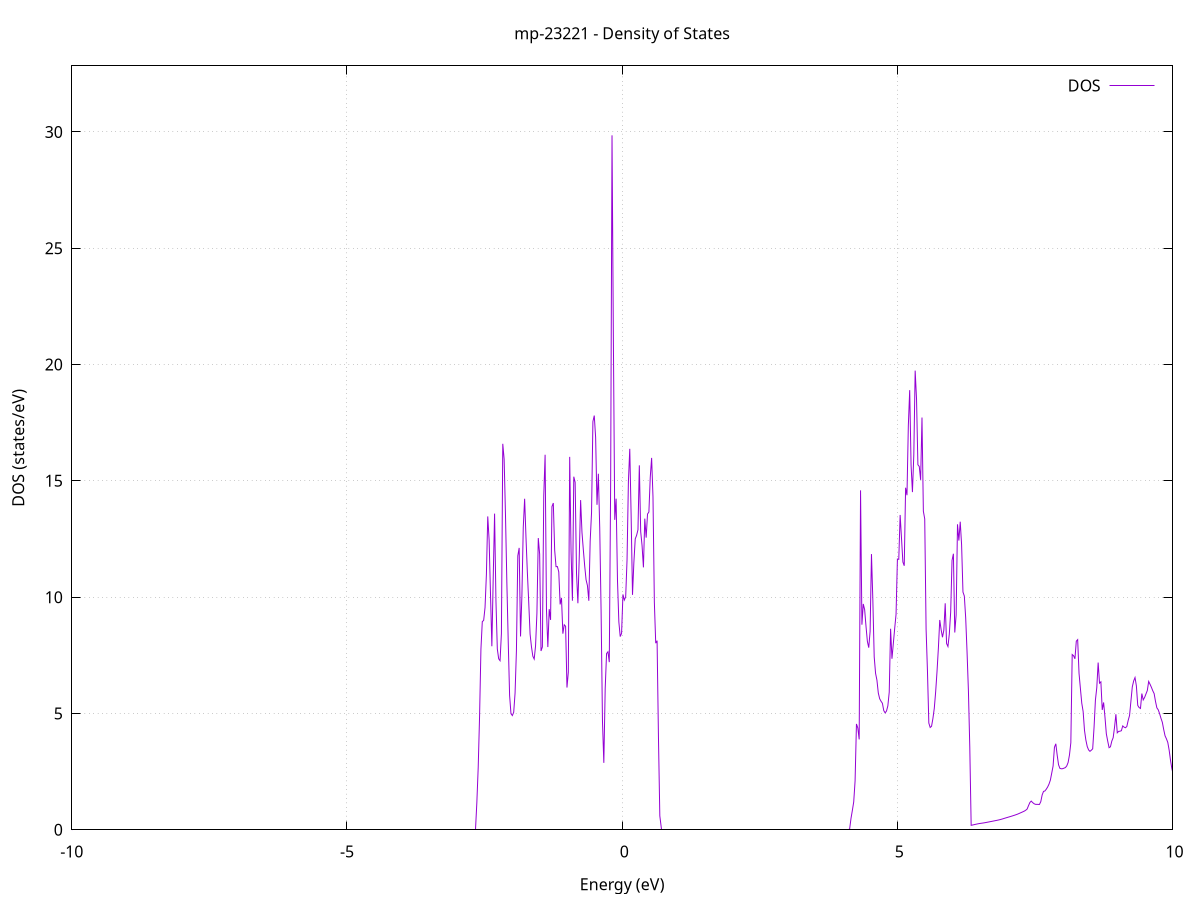 set title 'mp-23221 - Density of States'
set xlabel 'Energy (eV)'
set ylabel 'DOS (states/eV)'
set grid
set xrange [-10:10]
set yrange [0:32.839]
set xzeroaxis lt -1
set terminal png size 800,600
set output 'mp-23221_dos_gnuplot.png'
plot '-' using 1:2 with lines title 'DOS'
-37.004700 0.000000
-36.979800 0.000000
-36.955000 0.000000
-36.930200 0.000000
-36.905400 0.000000
-36.880600 0.000000
-36.855800 0.000000
-36.831000 0.000000
-36.806200 0.000000
-36.781300 0.000000
-36.756500 0.000000
-36.731700 0.000000
-36.706900 0.000000
-36.682100 0.000000
-36.657300 0.000000
-36.632500 0.000000
-36.607700 0.000000
-36.582900 0.000000
-36.558000 0.000000
-36.533200 0.000000
-36.508400 0.000000
-36.483600 0.000000
-36.458800 0.000000
-36.434000 0.000000
-36.409200 0.000000
-36.384400 0.000000
-36.359500 0.000000
-36.334700 0.000000
-36.309900 0.000000
-36.285100 0.000000
-36.260300 0.000000
-36.235500 0.000000
-36.210700 0.000000
-36.185900 0.000000
-36.161000 0.000000
-36.136200 0.000000
-36.111400 0.000000
-36.086600 0.000000
-36.061800 0.000000
-36.037000 0.000000
-36.012200 0.000000
-35.987400 0.000000
-35.962600 0.000000
-35.937700 0.000000
-35.912900 0.000000
-35.888100 0.000000
-35.863300 0.000000
-35.838500 0.000000
-35.813700 0.000000
-35.788900 0.000000
-35.764100 0.000000
-35.739200 0.000000
-35.714400 0.000000
-35.689600 0.000000
-35.664800 0.000000
-35.640000 0.000000
-35.615200 0.000000
-35.590400 0.000000
-35.565600 0.000000
-35.540800 0.000000
-35.515900 0.000000
-35.491100 0.000000
-35.466300 0.000000
-35.441500 0.000000
-35.416700 0.000000
-35.391900 0.000000
-35.367100 0.000000
-35.342300 0.000000
-35.317400 0.000000
-35.292600 0.000000
-35.267800 0.000000
-35.243000 0.000000
-35.218200 0.000000
-35.193400 0.000000
-35.168600 0.000000
-35.143800 0.000000
-35.119000 0.000000
-35.094100 0.000000
-35.069300 0.000000
-35.044500 0.000000
-35.019700 0.000000
-34.994900 0.000000
-34.970100 0.000000
-34.945300 0.000000
-34.920500 0.000000
-34.895600 0.000000
-34.870800 0.000000
-34.846000 0.000000
-34.821200 0.000000
-34.796400 0.000000
-34.771600 0.000000
-34.746800 791.009100
-34.722000 0.000000
-34.697200 0.000000
-34.672300 0.000000
-34.647500 0.000000
-34.622700 0.000000
-34.597900 0.000000
-34.573100 0.000000
-34.548300 0.000000
-34.523500 0.000000
-34.498700 0.000000
-34.473800 0.000000
-34.449000 0.000000
-34.424200 0.000000
-34.399400 0.000000
-34.374600 0.000000
-34.349800 0.000000
-34.325000 0.000000
-34.300200 0.000000
-34.275400 0.000000
-34.250500 0.000000
-34.225700 0.000000
-34.200900 0.000000
-34.176100 0.000000
-34.151300 0.000000
-34.126500 0.000000
-34.101700 0.000000
-34.076900 0.000000
-34.052000 0.000000
-34.027200 0.000000
-34.002400 0.000000
-33.977600 0.000000
-33.952800 0.000000
-33.928000 0.000000
-33.903200 0.000000
-33.878400 0.000000
-33.853600 0.000000
-33.828700 0.000000
-33.803900 0.000000
-33.779100 0.000000
-33.754300 0.000000
-33.729500 0.000000
-33.704700 0.000000
-33.679900 0.000000
-33.655100 0.000000
-33.630200 0.000000
-33.605400 0.000000
-33.580600 0.000000
-33.555800 0.000000
-33.531000 0.000000
-33.506200 0.000000
-33.481400 0.000000
-33.456600 0.000000
-33.431800 0.000000
-33.406900 0.000000
-33.382100 0.000000
-33.357300 0.000000
-33.332500 0.000000
-33.307700 0.000000
-33.282900 0.000000
-33.258100 0.000000
-33.233300 0.000000
-33.208400 0.000000
-33.183600 0.000000
-33.158800 0.000000
-33.134000 0.000000
-33.109200 0.000000
-33.084400 0.000000
-33.059600 0.000000
-33.034800 0.000000
-33.010000 0.000000
-32.985100 0.000000
-32.960300 0.000000
-32.935500 0.000000
-32.910700 0.000000
-32.885900 0.000000
-32.861100 0.000000
-32.836300 0.000000
-32.811500 0.000000
-32.786600 0.000000
-32.761800 0.000000
-32.737000 0.000000
-32.712200 0.000000
-32.687400 0.000000
-32.662600 0.000000
-32.637800 0.000000
-32.613000 0.000000
-32.588200 0.000000
-32.563300 0.000000
-32.538500 0.000000
-32.513700 0.000000
-32.488900 0.000000
-32.464100 0.000000
-32.439300 0.000000
-32.414500 0.000000
-32.389700 0.000000
-32.364800 0.000000
-32.340000 0.000000
-32.315200 0.000000
-32.290400 0.000000
-32.265600 0.000000
-32.240800 0.000000
-32.216000 0.000000
-32.191200 0.000000
-32.166300 0.000000
-32.141500 0.000000
-32.116700 0.000000
-32.091900 0.000000
-32.067100 0.000000
-32.042300 0.000000
-32.017500 0.000000
-31.992700 0.000000
-31.967900 0.000000
-31.943000 0.000000
-31.918200 0.000000
-31.893400 0.000000
-31.868600 0.000000
-31.843800 0.000000
-31.819000 0.000000
-31.794200 0.000000
-31.769400 0.000000
-31.744500 0.000000
-31.719700 0.000000
-31.694900 0.000000
-31.670100 0.000000
-31.645300 0.000000
-31.620500 0.000000
-31.595700 0.000000
-31.570900 0.000000
-31.546100 0.000000
-31.521200 0.000000
-31.496400 0.000000
-31.471600 0.000000
-31.446800 0.000000
-31.422000 0.000000
-31.397200 0.000000
-31.372400 0.000000
-31.347600 0.000000
-31.322700 0.000000
-31.297900 0.000000
-31.273100 0.000000
-31.248300 0.000000
-31.223500 0.000000
-31.198700 0.000000
-31.173900 0.000000
-31.149100 0.000000
-31.124300 0.000000
-31.099400 0.000000
-31.074600 0.000000
-31.049800 0.000000
-31.025000 0.000000
-31.000200 0.000000
-30.975400 0.000000
-30.950600 0.000000
-30.925800 0.000000
-30.900900 0.000000
-30.876100 0.000000
-30.851300 0.000000
-30.826500 0.000000
-30.801700 0.000000
-30.776900 0.000000
-30.752100 0.000000
-30.727300 0.000000
-30.702500 0.000000
-30.677600 0.000000
-30.652800 0.000000
-30.628000 0.000000
-30.603200 0.000000
-30.578400 0.000000
-30.553600 0.000000
-30.528800 0.000000
-30.504000 0.000000
-30.479100 0.000000
-30.454300 0.000000
-30.429500 0.000000
-30.404700 0.000000
-30.379900 0.000000
-30.355100 0.000000
-30.330300 0.000000
-30.305500 0.000000
-30.280700 0.000000
-30.255800 0.000000
-30.231000 0.000000
-30.206200 0.000000
-30.181400 0.000000
-30.156600 0.000000
-30.131800 0.000000
-30.107000 0.000000
-30.082200 0.000000
-30.057300 0.000000
-30.032500 0.000000
-30.007700 0.000000
-29.982900 0.000000
-29.958100 0.000000
-29.933300 0.000000
-29.908500 0.000000
-29.883700 0.000000
-29.858900 0.000000
-29.834000 0.000000
-29.809200 0.000000
-29.784400 0.000000
-29.759600 0.000000
-29.734800 0.000000
-29.710000 0.000000
-29.685200 0.000000
-29.660400 0.000000
-29.635500 0.000000
-29.610700 0.000000
-29.585900 0.000000
-29.561100 0.000000
-29.536300 0.000000
-29.511500 0.000000
-29.486700 0.000000
-29.461900 0.000000
-29.437100 0.000000
-29.412200 0.000000
-29.387400 0.000000
-29.362600 0.000000
-29.337800 0.000000
-29.313000 0.000000
-29.288200 0.000000
-29.263400 0.000000
-29.238600 0.000000
-29.213700 0.000000
-29.188900 0.000000
-29.164100 0.000000
-29.139300 0.000000
-29.114500 0.000000
-29.089700 0.000000
-29.064900 0.000000
-29.040100 0.000000
-29.015300 0.000000
-28.990400 0.000000
-28.965600 0.000000
-28.940800 0.000000
-28.916000 0.000000
-28.891200 0.000000
-28.866400 0.000000
-28.841600 0.000000
-28.816800 0.000000
-28.791900 0.000000
-28.767100 0.000000
-28.742300 0.000000
-28.717500 0.000000
-28.692700 0.000000
-28.667900 0.000000
-28.643100 0.000000
-28.618300 0.000000
-28.593500 0.000000
-28.568600 0.000000
-28.543800 0.000000
-28.519000 0.000000
-28.494200 0.000000
-28.469400 0.000000
-28.444600 0.000000
-28.419800 0.000000
-28.395000 0.000000
-28.370100 0.000000
-28.345300 0.000000
-28.320500 0.000000
-28.295700 0.000000
-28.270900 0.000000
-28.246100 0.000000
-28.221300 0.000000
-28.196500 0.000000
-28.171700 0.000000
-28.146800 0.000000
-28.122000 0.000000
-28.097200 0.000000
-28.072400 0.000000
-28.047600 0.000000
-28.022800 0.000000
-27.998000 0.000000
-27.973200 0.000000
-27.948300 0.000000
-27.923500 0.000000
-27.898700 0.000000
-27.873900 0.000000
-27.849100 0.000000
-27.824300 0.000000
-27.799500 0.000000
-27.774700 0.000000
-27.749800 0.000000
-27.725000 0.000000
-27.700200 0.000000
-27.675400 0.000000
-27.650600 0.000000
-27.625800 0.000000
-27.601000 0.000000
-27.576200 0.000000
-27.551400 0.000000
-27.526500 0.000000
-27.501700 0.000000
-27.476900 0.000000
-27.452100 0.000000
-27.427300 0.000000
-27.402500 0.000000
-27.377700 0.000000
-27.352900 0.000000
-27.328000 0.000000
-27.303200 0.000000
-27.278400 0.000000
-27.253600 0.000000
-27.228800 0.000000
-27.204000 0.000000
-27.179200 0.000000
-27.154400 0.000000
-27.129600 0.000000
-27.104700 0.000000
-27.079900 0.000000
-27.055100 0.000000
-27.030300 0.000000
-27.005500 0.000000
-26.980700 0.000000
-26.955900 0.000000
-26.931100 0.000000
-26.906200 0.000000
-26.881400 0.000000
-26.856600 0.000000
-26.831800 0.000000
-26.807000 0.000000
-26.782200 0.000000
-26.757400 0.000000
-26.732600 0.000000
-26.707800 0.000000
-26.682900 0.000000
-26.658100 0.000000
-26.633300 0.000000
-26.608500 0.000000
-26.583700 0.000000
-26.558900 0.000000
-26.534100 0.000000
-26.509300 0.000000
-26.484400 0.000000
-26.459600 0.000000
-26.434800 0.000000
-26.410000 0.000000
-26.385200 0.000000
-26.360400 0.000000
-26.335600 0.000000
-26.310800 0.000000
-26.286000 0.000000
-26.261100 0.000000
-26.236300 0.000000
-26.211500 0.000000
-26.186700 0.000000
-26.161900 0.000000
-26.137100 0.000000
-26.112300 0.000000
-26.087500 0.000000
-26.062600 0.000000
-26.037800 0.000000
-26.013000 0.000000
-25.988200 0.000000
-25.963400 0.000000
-25.938600 0.000000
-25.913800 0.000000
-25.889000 0.000000
-25.864200 0.000000
-25.839300 0.000000
-25.814500 0.000000
-25.789700 0.000000
-25.764900 0.000000
-25.740100 0.000000
-25.715300 0.000000
-25.690500 0.000000
-25.665700 0.000000
-25.640800 0.000000
-25.616000 0.000000
-25.591200 0.000000
-25.566400 0.000000
-25.541600 0.000000
-25.516800 0.000000
-25.492000 0.000000
-25.467200 0.000000
-25.442400 0.000000
-25.417500 0.000000
-25.392700 0.000000
-25.367900 0.000000
-25.343100 0.000000
-25.318300 0.000000
-25.293500 0.000000
-25.268700 0.000000
-25.243900 0.000000
-25.219000 0.000000
-25.194200 0.000000
-25.169400 0.000000
-25.144600 0.000000
-25.119800 0.000000
-25.095000 0.000000
-25.070200 0.000000
-25.045400 0.000000
-25.020600 0.000000
-24.995700 0.000000
-24.970900 0.000000
-24.946100 0.000000
-24.921300 0.000000
-24.896500 0.000000
-24.871700 0.000000
-24.846900 0.000000
-24.822100 0.000000
-24.797200 0.000000
-24.772400 0.000000
-24.747600 0.000000
-24.722800 0.000000
-24.698000 0.000000
-24.673200 0.000000
-24.648400 0.000000
-24.623600 0.000000
-24.598800 0.000000
-24.573900 0.000000
-24.549100 0.000000
-24.524300 0.000000
-24.499500 0.000000
-24.474700 0.000000
-24.449900 0.000000
-24.425100 0.000000
-24.400300 0.000000
-24.375400 0.000000
-24.350600 0.000000
-24.325800 0.000000
-24.301000 0.000000
-24.276200 0.000000
-24.251400 0.000000
-24.226600 0.000000
-24.201800 0.000000
-24.177000 0.000000
-24.152100 0.000000
-24.127300 0.000000
-24.102500 0.000000
-24.077700 0.000000
-24.052900 0.000000
-24.028100 0.000000
-24.003300 0.000000
-23.978500 0.000000
-23.953600 0.000000
-23.928800 0.000000
-23.904000 0.000000
-23.879200 0.000000
-23.854400 0.000000
-23.829600 0.000000
-23.804800 0.000000
-23.780000 0.000000
-23.755100 0.000000
-23.730300 0.000000
-23.705500 0.000000
-23.680700 0.000000
-23.655900 0.000000
-23.631100 0.000000
-23.606300 0.000000
-23.581500 0.000000
-23.556700 0.000000
-23.531800 0.000000
-23.507000 0.000000
-23.482200 0.000000
-23.457400 0.000000
-23.432600 0.000000
-23.407800 0.000000
-23.383000 0.000000
-23.358200 0.000000
-23.333300 0.000000
-23.308500 0.000000
-23.283700 0.000000
-23.258900 0.000000
-23.234100 0.000000
-23.209300 0.000000
-23.184500 0.000000
-23.159700 0.000000
-23.134900 0.000000
-23.110000 0.000000
-23.085200 0.000000
-23.060400 0.000000
-23.035600 0.000000
-23.010800 0.000000
-22.986000 0.000000
-22.961200 0.000000
-22.936400 0.000000
-22.911500 0.000000
-22.886700 0.000000
-22.861900 0.000000
-22.837100 0.000000
-22.812300 0.000000
-22.787500 0.000000
-22.762700 0.000000
-22.737900 0.000000
-22.713100 0.000000
-22.688200 0.000000
-22.663400 0.000000
-22.638600 0.000000
-22.613800 0.000000
-22.589000 0.000000
-22.564200 0.000000
-22.539400 0.000000
-22.514600 0.000000
-22.489700 0.000000
-22.464900 0.000000
-22.440100 0.000000
-22.415300 0.000000
-22.390500 0.000000
-22.365700 0.000000
-22.340900 0.000000
-22.316100 0.000000
-22.291300 0.000000
-22.266400 0.000000
-22.241600 0.000000
-22.216800 0.000000
-22.192000 0.000000
-22.167200 0.000000
-22.142400 0.000000
-22.117600 0.000000
-22.092800 0.000000
-22.067900 0.000000
-22.043100 0.000000
-22.018300 0.000000
-21.993500 0.000000
-21.968700 0.000000
-21.943900 0.000000
-21.919100 0.000000
-21.894300 0.000000
-21.869500 0.000000
-21.844600 0.000000
-21.819800 0.000000
-21.795000 0.000000
-21.770200 0.000000
-21.745400 0.000000
-21.720600 0.000000
-21.695800 0.000000
-21.671000 0.000000
-21.646100 0.000000
-21.621300 0.000000
-21.596500 0.000000
-21.571700 0.000000
-21.546900 0.000000
-21.522100 0.000000
-21.497300 0.000000
-21.472500 0.000000
-21.447700 0.000000
-21.422800 0.000000
-21.398000 0.000000
-21.373200 0.000000
-21.348400 0.000000
-21.323600 0.000000
-21.298800 0.000000
-21.274000 0.000000
-21.249200 0.000000
-21.224300 0.000000
-21.199500 0.000000
-21.174700 0.000000
-21.149900 0.000000
-21.125100 0.000000
-21.100300 0.000000
-21.075500 0.000000
-21.050700 0.000000
-21.025900 0.000000
-21.001000 0.000000
-20.976200 0.000000
-20.951400 0.000000
-20.926600 0.000000
-20.901800 0.000000
-20.877000 0.000000
-20.852200 0.000000
-20.827400 0.000000
-20.802500 0.000000
-20.777700 0.000000
-20.752900 0.000000
-20.728100 0.000000
-20.703300 0.000000
-20.678500 0.000000
-20.653700 0.000000
-20.628900 0.000000
-20.604100 0.000000
-20.579200 0.000000
-20.554400 0.000000
-20.529600 0.000000
-20.504800 0.000000
-20.480000 0.000000
-20.455200 0.000000
-20.430400 0.000000
-20.405600 0.000000
-20.380700 0.000000
-20.355900 0.000000
-20.331100 0.000000
-20.306300 0.000000
-20.281500 0.000000
-20.256700 0.000000
-20.231900 0.000000
-20.207100 0.000000
-20.182300 0.000000
-20.157400 0.000000
-20.132600 0.000000
-20.107800 0.000000
-20.083000 0.000000
-20.058200 0.000000
-20.033400 0.000000
-20.008600 0.000000
-19.983800 0.000000
-19.958900 0.000000
-19.934100 0.000000
-19.909300 0.000000
-19.884500 0.000000
-19.859700 0.000000
-19.834900 0.000000
-19.810100 0.000000
-19.785300 0.000000
-19.760400 0.000000
-19.735600 0.000000
-19.710800 0.000000
-19.686000 0.000000
-19.661200 0.000000
-19.636400 0.000000
-19.611600 0.000000
-19.586800 0.000000
-19.562000 0.000000
-19.537100 0.000000
-19.512300 0.000000
-19.487500 0.000000
-19.462700 0.000000
-19.437900 0.000000
-19.413100 0.000000
-19.388300 0.000000
-19.363500 0.000000
-19.338600 0.000000
-19.313800 0.000000
-19.289000 0.000000
-19.264200 0.000000
-19.239400 0.000000
-19.214600 0.000000
-19.189800 0.000000
-19.165000 0.000000
-19.140200 0.000000
-19.115300 0.000000
-19.090500 0.000000
-19.065700 0.000000
-19.040900 0.000000
-19.016100 0.000000
-18.991300 0.000000
-18.966500 0.000000
-18.941700 0.000000
-18.916800 0.000000
-18.892000 0.000000
-18.867200 0.000000
-18.842400 0.000000
-18.817600 0.000000
-18.792800 0.000000
-18.768000 0.000000
-18.743200 0.000000
-18.718400 0.000000
-18.693500 0.000000
-18.668700 0.000000
-18.643900 0.000000
-18.619100 0.000000
-18.594300 0.000000
-18.569500 0.000000
-18.544700 0.000000
-18.519900 0.000000
-18.495000 0.000000
-18.470200 0.000000
-18.445400 0.000000
-18.420600 0.000000
-18.395800 0.000000
-18.371000 0.000000
-18.346200 0.000000
-18.321400 0.000000
-18.296600 0.000000
-18.271700 0.000000
-18.246900 0.000000
-18.222100 0.000000
-18.197300 0.000000
-18.172500 0.000000
-18.147700 0.000000
-18.122900 0.000000
-18.098100 0.000000
-18.073200 0.000000
-18.048400 0.000000
-18.023600 0.000000
-17.998800 0.000000
-17.974000 0.000000
-17.949200 0.000000
-17.924400 0.000000
-17.899600 0.000000
-17.874800 0.000000
-17.849900 0.000000
-17.825100 0.000000
-17.800300 0.000000
-17.775500 0.000000
-17.750700 0.000000
-17.725900 0.000000
-17.701100 0.000000
-17.676300 0.000000
-17.651400 0.000000
-17.626600 0.000000
-17.601800 0.000000
-17.577000 0.000000
-17.552200 0.000000
-17.527400 0.000000
-17.502600 0.000000
-17.477800 0.000000
-17.453000 0.000000
-17.428100 0.000000
-17.403300 0.000000
-17.378500 0.000000
-17.353700 0.000000
-17.328900 0.000000
-17.304100 0.000000
-17.279300 0.000000
-17.254500 0.000000
-17.229600 0.000000
-17.204800 0.000000
-17.180000 0.000000
-17.155200 0.000000
-17.130400 0.000000
-17.105600 0.000000
-17.080800 0.000000
-17.056000 0.000000
-17.031200 0.000000
-17.006300 0.000000
-16.981500 0.000000
-16.956700 0.000000
-16.931900 20.029200
-16.907100 19.428300
-16.882300 29.383000
-16.857500 47.949800
-16.832700 41.955000
-16.807800 40.791700
-16.783000 53.195100
-16.758200 168.411200
-16.733400 24.580600
-16.708600 18.735700
-16.683800 24.175100
-16.659000 0.000000
-16.634200 0.000000
-16.609400 0.000000
-16.584500 0.000000
-16.559700 0.000000
-16.534900 0.000000
-16.510100 0.000000
-16.485300 0.000000
-16.460500 0.000000
-16.435700 0.000000
-16.410900 0.000000
-16.386000 0.000000
-16.361200 0.000000
-16.336400 0.000000
-16.311600 0.000000
-16.286800 0.000000
-16.262000 0.000000
-16.237200 0.000000
-16.212400 0.000000
-16.187600 0.000000
-16.162700 0.000000
-16.137900 0.000000
-16.113100 0.000000
-16.088300 0.000000
-16.063500 0.000000
-16.038700 0.000000
-16.013900 0.000000
-15.989100 0.000000
-15.964200 0.000000
-15.939400 0.000000
-15.914600 0.000000
-15.889800 0.000000
-15.865000 0.000000
-15.840200 0.000000
-15.815400 0.000000
-15.790600 0.000000
-15.765800 0.000000
-15.740900 0.000000
-15.716100 0.000000
-15.691300 0.000000
-15.666500 0.000000
-15.641700 0.000000
-15.616900 0.000000
-15.592100 0.000000
-15.567300 0.000000
-15.542400 0.000000
-15.517600 0.000000
-15.492800 0.000000
-15.468000 0.000000
-15.443200 0.000000
-15.418400 0.000000
-15.393600 0.000000
-15.368800 0.000000
-15.343900 0.000000
-15.319100 0.000000
-15.294300 0.000000
-15.269500 0.000000
-15.244700 0.000000
-15.219900 0.000000
-15.195100 0.000000
-15.170300 0.000000
-15.145500 0.000000
-15.120600 0.000000
-15.095800 0.000000
-15.071000 0.000000
-15.046200 0.000000
-15.021400 0.000000
-14.996600 0.000000
-14.971800 0.000000
-14.947000 0.000000
-14.922100 0.000000
-14.897300 0.000000
-14.872500 0.000000
-14.847700 0.000000
-14.822900 0.000000
-14.798100 0.000000
-14.773300 0.000000
-14.748500 0.000000
-14.723700 0.000000
-14.698800 0.000000
-14.674000 0.000000
-14.649200 0.000000
-14.624400 0.000000
-14.599600 0.000000
-14.574800 0.000000
-14.550000 0.000000
-14.525200 0.000000
-14.500300 0.000000
-14.475500 0.000000
-14.450700 0.000000
-14.425900 0.000000
-14.401100 0.000000
-14.376300 0.000000
-14.351500 0.000000
-14.326700 0.000000
-14.301900 0.000000
-14.277000 0.000000
-14.252200 0.000000
-14.227400 0.000000
-14.202600 0.000000
-14.177800 0.000000
-14.153000 0.000000
-14.128200 0.000000
-14.103400 0.000000
-14.078500 0.000000
-14.053700 0.000000
-14.028900 0.000000
-14.004100 0.000000
-13.979300 0.000000
-13.954500 0.000000
-13.929700 0.000000
-13.904900 0.000000
-13.880100 0.000000
-13.855200 0.000000
-13.830400 0.000000
-13.805600 0.000000
-13.780800 0.000000
-13.756000 0.000000
-13.731200 0.000000
-13.706400 0.000000
-13.681600 0.000000
-13.656700 0.000000
-13.631900 0.000000
-13.607100 0.000000
-13.582300 0.000000
-13.557500 0.000000
-13.532700 0.000000
-13.507900 0.000000
-13.483100 0.000000
-13.458300 0.000000
-13.433400 0.000000
-13.408600 0.000000
-13.383800 0.000000
-13.359000 0.000000
-13.334200 0.000000
-13.309400 0.000000
-13.284600 0.000000
-13.259800 0.000000
-13.234900 0.000000
-13.210100 0.000000
-13.185300 0.000000
-13.160500 0.000000
-13.135700 0.398000
-13.110900 0.886200
-13.086100 1.231300
-13.061300 1.529000
-13.036500 1.825300
-13.011600 2.144100
-12.986800 2.475400
-12.962000 2.935300
-12.937200 3.524000
-12.912400 4.590700
-12.887600 4.076200
-12.862800 3.904400
-12.838000 3.384800
-12.813100 3.179800
-12.788300 2.985900
-12.763500 2.900600
-12.738700 3.612100
-12.713900 4.333800
-12.689100 6.754100
-12.664300 6.722400
-12.639500 7.239500
-12.614700 7.821300
-12.589800 8.845900
-12.565000 9.954700
-12.540200 12.454900
-12.515400 18.151100
-12.490600 32.193900
-12.465800 68.924600
-12.441000 33.752900
-12.416200 27.052100
-12.391300 40.647500
-12.366500 36.801700
-12.341700 26.369100
-12.316900 24.467000
-12.292100 22.111800
-12.267300 24.320200
-12.242500 18.417500
-12.217700 0.000000
-12.192900 0.000000
-12.168000 0.000000
-12.143200 0.000000
-12.118400 0.000000
-12.093600 0.000000
-12.068800 0.000000
-12.044000 0.000000
-12.019200 0.000000
-11.994400 0.000000
-11.969500 0.000000
-11.944700 0.000000
-11.919900 0.000000
-11.895100 0.000000
-11.870300 0.000000
-11.845500 0.000000
-11.820700 0.000000
-11.795900 0.000000
-11.771100 0.000000
-11.746200 0.000000
-11.721400 0.000000
-11.696600 0.000000
-11.671800 0.000000
-11.647000 0.000000
-11.622200 0.000000
-11.597400 0.000000
-11.572600 0.000000
-11.547700 0.000000
-11.522900 0.000000
-11.498100 0.000000
-11.473300 0.000000
-11.448500 0.000000
-11.423700 0.000000
-11.398900 0.000000
-11.374100 0.000000
-11.349200 0.000000
-11.324400 0.000000
-11.299600 0.000000
-11.274800 0.000000
-11.250000 0.000000
-11.225200 0.000000
-11.200400 0.000000
-11.175600 0.000000
-11.150800 0.000000
-11.125900 0.000000
-11.101100 0.000000
-11.076300 0.000000
-11.051500 0.000000
-11.026700 0.000000
-11.001900 0.000000
-10.977100 0.000000
-10.952300 0.000000
-10.927400 0.000000
-10.902600 0.000000
-10.877800 0.000000
-10.853000 0.000000
-10.828200 0.000000
-10.803400 0.000000
-10.778600 0.000000
-10.753800 0.000000
-10.729000 0.000000
-10.704100 0.000000
-10.679300 0.000000
-10.654500 0.000000
-10.629700 0.000000
-10.604900 0.000000
-10.580100 0.000000
-10.555300 0.000000
-10.530500 0.000000
-10.505600 0.000000
-10.480800 0.000000
-10.456000 0.000000
-10.431200 0.000000
-10.406400 0.000000
-10.381600 0.000000
-10.356800 0.000000
-10.332000 0.000000
-10.307200 0.000000
-10.282300 0.000000
-10.257500 0.000000
-10.232700 0.000000
-10.207900 0.000000
-10.183100 0.000000
-10.158300 0.000000
-10.133500 0.000000
-10.108700 0.000000
-10.083800 0.000000
-10.059000 0.000000
-10.034200 0.000000
-10.009400 0.000000
-9.984600 0.000000
-9.959800 0.000000
-9.935000 0.000000
-9.910200 0.000000
-9.885400 0.000000
-9.860500 0.000000
-9.835700 0.000000
-9.810900 0.000000
-9.786100 0.000000
-9.761300 0.000000
-9.736500 0.000000
-9.711700 0.000000
-9.686900 0.000000
-9.662000 0.000000
-9.637200 0.000000
-9.612400 0.000000
-9.587600 0.000000
-9.562800 0.000000
-9.538000 0.000000
-9.513200 0.000000
-9.488400 0.000000
-9.463600 0.000000
-9.438700 0.000000
-9.413900 0.000000
-9.389100 0.000000
-9.364300 0.000000
-9.339500 0.000000
-9.314700 0.000000
-9.289900 0.000000
-9.265100 0.000000
-9.240200 0.000000
-9.215400 0.000000
-9.190600 0.000000
-9.165800 0.000000
-9.141000 0.000000
-9.116200 0.000000
-9.091400 0.000000
-9.066600 0.000000
-9.041800 0.000000
-9.016900 0.000000
-8.992100 0.000000
-8.967300 0.000000
-8.942500 0.000000
-8.917700 0.000000
-8.892900 0.000000
-8.868100 0.000000
-8.843300 0.000000
-8.818400 0.000000
-8.793600 0.000000
-8.768800 0.000000
-8.744000 0.000000
-8.719200 0.000000
-8.694400 0.000000
-8.669600 0.000000
-8.644800 0.000000
-8.620000 0.000000
-8.595100 0.000000
-8.570300 0.000000
-8.545500 0.000000
-8.520700 0.000000
-8.495900 0.000000
-8.471100 0.000000
-8.446300 0.000000
-8.421500 0.000000
-8.396600 0.000000
-8.371800 0.000000
-8.347000 0.000000
-8.322200 0.000000
-8.297400 0.000000
-8.272600 0.000000
-8.247800 0.000000
-8.223000 0.000000
-8.198200 0.000000
-8.173300 0.000000
-8.148500 0.000000
-8.123700 0.000000
-8.098900 0.000000
-8.074100 0.000000
-8.049300 0.000000
-8.024500 0.000000
-7.999700 0.000000
-7.974800 0.000000
-7.950000 0.000000
-7.925200 0.000000
-7.900400 0.000000
-7.875600 0.000000
-7.850800 0.000000
-7.826000 0.000000
-7.801200 0.000000
-7.776400 0.000000
-7.751500 0.000000
-7.726700 0.000000
-7.701900 0.000000
-7.677100 0.000000
-7.652300 0.000000
-7.627500 0.000000
-7.602700 0.000000
-7.577900 0.000000
-7.553000 0.000000
-7.528200 0.000000
-7.503400 0.000000
-7.478600 0.000000
-7.453800 0.000000
-7.429000 0.000000
-7.404200 0.000000
-7.379400 0.000000
-7.354500 0.000000
-7.329700 0.000000
-7.304900 0.000000
-7.280100 0.000000
-7.255300 0.000000
-7.230500 0.000000
-7.205700 0.000000
-7.180900 0.000000
-7.156100 0.000000
-7.131200 0.000000
-7.106400 0.000000
-7.081600 0.000000
-7.056800 0.000000
-7.032000 0.000000
-7.007200 0.000000
-6.982400 0.000000
-6.957600 0.000000
-6.932700 0.000000
-6.907900 0.000000
-6.883100 0.000000
-6.858300 0.000000
-6.833500 0.000000
-6.808700 0.000000
-6.783900 0.000000
-6.759100 0.000000
-6.734300 0.000000
-6.709400 0.000000
-6.684600 0.000000
-6.659800 0.000000
-6.635000 0.000000
-6.610200 0.000000
-6.585400 0.000000
-6.560600 0.000000
-6.535800 0.000000
-6.510900 0.000000
-6.486100 0.000000
-6.461300 0.000000
-6.436500 0.000000
-6.411700 0.000000
-6.386900 0.000000
-6.362100 0.000000
-6.337300 0.000000
-6.312500 0.000000
-6.287600 0.000000
-6.262800 0.000000
-6.238000 0.000000
-6.213200 0.000000
-6.188400 0.000000
-6.163600 0.000000
-6.138800 0.000000
-6.114000 0.000000
-6.089100 0.000000
-6.064300 0.000000
-6.039500 0.000000
-6.014700 0.000000
-5.989900 0.000000
-5.965100 0.000000
-5.940300 0.000000
-5.915500 0.000000
-5.890700 0.000000
-5.865800 0.000000
-5.841000 0.000000
-5.816200 0.000000
-5.791400 0.000000
-5.766600 0.000000
-5.741800 0.000000
-5.717000 0.000000
-5.692200 0.000000
-5.667300 0.000000
-5.642500 0.000000
-5.617700 0.000000
-5.592900 0.000000
-5.568100 0.000000
-5.543300 0.000000
-5.518500 0.000000
-5.493700 0.000000
-5.468900 0.000000
-5.444000 0.000000
-5.419200 0.000000
-5.394400 0.000000
-5.369600 0.000000
-5.344800 0.000000
-5.320000 0.000000
-5.295200 0.000000
-5.270400 0.000000
-5.245500 0.000000
-5.220700 0.000000
-5.195900 0.000000
-5.171100 0.000000
-5.146300 0.000000
-5.121500 0.000000
-5.096700 0.000000
-5.071900 0.000000
-5.047100 0.000000
-5.022200 0.000000
-4.997400 0.000000
-4.972600 0.000000
-4.947800 0.000000
-4.923000 0.000000
-4.898200 0.000000
-4.873400 0.000000
-4.848600 0.000000
-4.823700 0.000000
-4.798900 0.000000
-4.774100 0.000000
-4.749300 0.000000
-4.724500 0.000000
-4.699700 0.000000
-4.674900 0.000000
-4.650100 0.000000
-4.625300 0.000000
-4.600400 0.000000
-4.575600 0.000000
-4.550800 0.000000
-4.526000 0.000000
-4.501200 0.000000
-4.476400 0.000000
-4.451600 0.000000
-4.426800 0.000000
-4.401900 0.000000
-4.377100 0.000000
-4.352300 0.000000
-4.327500 0.000000
-4.302700 0.000000
-4.277900 0.000000
-4.253100 0.000000
-4.228300 0.000000
-4.203500 0.000000
-4.178600 0.000000
-4.153800 0.000000
-4.129000 0.000000
-4.104200 0.000000
-4.079400 0.000000
-4.054600 0.000000
-4.029800 0.000000
-4.005000 0.000000
-3.980100 0.000000
-3.955300 0.000000
-3.930500 0.000000
-3.905700 0.000000
-3.880900 0.000000
-3.856100 0.000000
-3.831300 0.000000
-3.806500 0.000000
-3.781700 0.000000
-3.756800 0.000000
-3.732000 0.000000
-3.707200 0.000000
-3.682400 0.000000
-3.657600 0.000000
-3.632800 0.000000
-3.608000 0.000000
-3.583200 0.000000
-3.558300 0.000000
-3.533500 0.000000
-3.508700 0.000000
-3.483900 0.000000
-3.459100 0.000000
-3.434300 0.000000
-3.409500 0.000000
-3.384700 0.000000
-3.359900 0.000000
-3.335000 0.000000
-3.310200 0.000000
-3.285400 0.000000
-3.260600 0.000000
-3.235800 0.000000
-3.211000 0.000000
-3.186200 0.000000
-3.161400 0.000000
-3.136500 0.000000
-3.111700 0.000000
-3.086900 0.000000
-3.062100 0.000000
-3.037300 0.000000
-3.012500 0.000000
-2.987700 0.000000
-2.962900 0.000000
-2.938000 0.000000
-2.913200 0.000000
-2.888400 0.000000
-2.863600 0.000000
-2.838800 0.000000
-2.814000 0.000000
-2.789200 0.000000
-2.764400 0.000000
-2.739600 0.000000
-2.714700 0.000000
-2.689900 0.000000
-2.665100 0.000000
-2.640300 1.163800
-2.615500 2.672600
-2.590700 4.874100
-2.565900 7.766600
-2.541100 8.947200
-2.516200 9.002300
-2.491400 9.553000
-2.466600 10.971100
-2.441800 13.471000
-2.417000 12.452700
-2.392200 10.150900
-2.367400 7.888700
-2.342600 10.822400
-2.317800 13.592200
-2.292900 9.839200
-2.268100 7.773900
-2.243300 7.349500
-2.218500 7.268000
-2.193700 8.437300
-2.168900 16.592800
-2.144100 15.933700
-2.119300 13.486400
-2.094400 10.583700
-2.069600 8.072200
-2.044800 5.771500
-2.020000 4.990100
-1.995200 4.910100
-1.970400 5.051800
-1.945600 5.877400
-1.920800 7.713000
-1.896000 11.776800
-1.871100 12.117700
-1.846300 8.311700
-1.821500 10.051700
-1.796700 12.992700
-1.771900 14.230200
-1.747100 12.564300
-1.722300 11.067500
-1.697500 9.781600
-1.672600 8.410800
-1.647800 7.869500
-1.623000 7.464100
-1.598200 7.338200
-1.573400 7.903900
-1.548600 9.306900
-1.523800 12.540600
-1.499000 11.848200
-1.474200 7.686700
-1.449300 7.859900
-1.424500 14.348900
-1.399700 16.121500
-1.374900 9.450600
-1.350100 7.855900
-1.325300 9.485100
-1.300500 9.022600
-1.275700 13.892000
-1.250800 14.046000
-1.226000 12.017400
-1.201200 11.309700
-1.176400 11.315000
-1.151600 11.085400
-1.126800 9.687400
-1.102000 9.968100
-1.077200 8.430600
-1.052400 8.813100
-1.027500 8.748200
-1.002700 6.114300
-0.977900 6.775600
-0.953100 16.031500
-0.928300 11.968000
-0.903500 9.847200
-0.878700 15.178100
-0.853900 14.934400
-0.829000 11.016900
-0.804200 9.737700
-0.779400 11.723400
-0.754600 14.173700
-0.729800 12.780100
-0.705000 12.029200
-0.680200 11.334000
-0.655400 10.747000
-0.630600 10.498900
-0.605700 9.845300
-0.580900 12.415000
-0.556100 13.628800
-0.531300 17.548200
-0.506500 17.805800
-0.481700 16.863800
-0.456900 13.969700
-0.432100 15.306200
-0.407200 12.967100
-0.382400 9.408800
-0.357600 4.681100
-0.332800 2.877700
-0.308000 6.069800
-0.283200 7.575800
-0.258400 7.651700
-0.233600 7.207000
-0.208800 14.918600
-0.183900 29.853900
-0.159100 21.020100
-0.134300 13.322900
-0.109500 14.234000
-0.084700 10.725000
-0.059900 8.938200
-0.035100 8.305000
-0.010300 8.443000
0.014600 10.116900
0.039400 9.875800
0.064200 10.012500
0.089000 11.600400
0.113800 14.972800
0.138600 16.377500
0.163400 13.492600
0.188200 10.099600
0.213000 11.485600
0.237900 12.505700
0.262700 12.656100
0.287500 12.896300
0.312300 15.666500
0.337100 12.813400
0.361900 12.216700
0.386700 11.280100
0.411500 13.375100
0.436400 12.557900
0.461200 13.573200
0.486000 13.660700
0.510800 15.151000
0.535600 15.987400
0.560400 14.311300
0.585200 9.785800
0.610000 8.022100
0.634800 8.129500
0.659700 3.990900
0.684500 0.596600
0.709300 0.000000
0.734100 0.000000
0.758900 0.000000
0.783700 0.000000
0.808500 0.000000
0.833300 0.000000
0.858200 0.000000
0.883000 0.000000
0.907800 0.000000
0.932600 0.000000
0.957400 0.000000
0.982200 0.000000
1.007000 0.000000
1.031800 0.000000
1.056700 0.000000
1.081500 0.000000
1.106300 0.000000
1.131100 0.000000
1.155900 0.000000
1.180700 0.000000
1.205500 0.000000
1.230300 0.000000
1.255100 0.000000
1.280000 0.000000
1.304800 0.000000
1.329600 0.000000
1.354400 0.000000
1.379200 0.000000
1.404000 0.000000
1.428800 0.000000
1.453600 0.000000
1.478500 0.000000
1.503300 0.000000
1.528100 0.000000
1.552900 0.000000
1.577700 0.000000
1.602500 0.000000
1.627300 0.000000
1.652100 0.000000
1.676900 0.000000
1.701800 0.000000
1.726600 0.000000
1.751400 0.000000
1.776200 0.000000
1.801000 0.000000
1.825800 0.000000
1.850600 0.000000
1.875400 0.000000
1.900300 0.000000
1.925100 0.000000
1.949900 0.000000
1.974700 0.000000
1.999500 0.000000
2.024300 0.000000
2.049100 0.000000
2.073900 0.000000
2.098700 0.000000
2.123600 0.000000
2.148400 0.000000
2.173200 0.000000
2.198000 0.000000
2.222800 0.000000
2.247600 0.000000
2.272400 0.000000
2.297200 0.000000
2.322100 0.000000
2.346900 0.000000
2.371700 0.000000
2.396500 0.000000
2.421300 0.000000
2.446100 0.000000
2.470900 0.000000
2.495700 0.000000
2.520500 0.000000
2.545400 0.000000
2.570200 0.000000
2.595000 0.000000
2.619800 0.000000
2.644600 0.000000
2.669400 0.000000
2.694200 0.000000
2.719000 0.000000
2.743900 0.000000
2.768700 0.000000
2.793500 0.000000
2.818300 0.000000
2.843100 0.000000
2.867900 0.000000
2.892700 0.000000
2.917500 0.000000
2.942300 0.000000
2.967200 0.000000
2.992000 0.000000
3.016800 0.000000
3.041600 0.000000
3.066400 0.000000
3.091200 0.000000
3.116000 0.000000
3.140800 0.000000
3.165700 0.000000
3.190500 0.000000
3.215300 0.000000
3.240100 0.000000
3.264900 0.000000
3.289700 0.000000
3.314500 0.000000
3.339300 0.000000
3.364100 0.000000
3.389000 0.000000
3.413800 0.000000
3.438600 0.000000
3.463400 0.000000
3.488200 0.000000
3.513000 0.000000
3.537800 0.000000
3.562600 0.000000
3.587500 0.000000
3.612300 0.000000
3.637100 0.000000
3.661900 0.000000
3.686700 0.000000
3.711500 0.000000
3.736300 0.000000
3.761100 0.000000
3.785900 0.000000
3.810800 0.000000
3.835600 0.000000
3.860400 0.000000
3.885200 0.000000
3.910000 0.000000
3.934800 0.000000
3.959600 0.000000
3.984400 0.000000
4.009300 0.000000
4.034100 0.000000
4.058900 0.000000
4.083700 0.000000
4.108500 0.000000
4.133300 0.030200
4.158100 0.486000
4.182900 0.830700
4.207700 1.198000
4.232600 2.099700
4.257400 4.549100
4.282200 4.376200
4.307000 3.884800
4.331800 14.591700
4.356600 8.816300
4.381400 9.708000
4.406200 9.463100
4.431100 8.743000
4.455900 8.100200
4.480700 7.828800
4.505500 8.523700
4.530300 11.850600
4.555100 9.887100
4.579900 7.434200
4.604700 6.725600
4.629500 6.431400
4.654400 5.879900
4.679200 5.633500
4.704000 5.525000
4.728800 5.438200
4.753600 5.124000
4.778400 5.025600
4.803200 5.102500
4.828000 5.329700
4.852900 5.915700
4.877700 8.642400
4.902500 7.352800
4.927300 8.004000
4.952100 8.654600
4.976900 9.261200
5.001700 11.638100
5.026500 11.627400
5.051300 13.532600
5.076200 12.523100
5.101000 11.510800
5.125800 11.349500
5.150600 14.703600
5.175400 14.382600
5.200200 17.379900
5.225000 18.898400
5.249800 15.675000
5.274700 14.516100
5.299500 16.110900
5.324300 19.738200
5.349100 18.517700
5.373900 15.692600
5.398700 15.617400
5.423500 15.041100
5.448300 17.722000
5.473200 13.695100
5.498000 13.362200
5.522800 8.622400
5.547600 6.828100
5.572400 4.588200
5.597200 4.397800
5.622000 4.450100
5.646800 4.784300
5.671600 5.219200
5.696500 5.924500
5.721300 6.803300
5.746100 7.808600
5.770900 9.018100
5.795700 8.607700
5.820500 8.275500
5.845300 8.583400
5.870100 9.735100
5.895000 8.008600
5.919800 7.878200
5.944600 8.410400
5.969400 9.356700
5.994200 11.581100
6.019000 11.865600
6.043800 8.479400
6.068600 9.233800
6.093400 13.132800
6.118300 12.432000
6.143100 13.242500
6.167900 12.250500
6.192700 10.220200
6.217500 10.048700
6.242300 9.104400
6.267100 7.635500
6.291900 5.969700
6.316800 3.542600
6.341600 0.191700
6.366400 0.204600
6.391200 0.217800
6.416000 0.231200
6.440800 0.244200
6.465600 0.256500
6.490400 0.267300
6.515200 0.276400
6.540100 0.284800
6.564900 0.293700
6.589700 0.303700
6.614500 0.314700
6.639300 0.326000
6.664100 0.337500
6.688900 0.349000
6.713700 0.360600
6.738600 0.372200
6.763400 0.384000
6.788200 0.395800
6.813000 0.407700
6.837800 0.420300
6.862600 0.434000
6.887400 0.449600
6.912200 0.467100
6.937000 0.485600
6.961900 0.504000
6.986700 0.521600
7.011500 0.539100
7.036300 0.556500
7.061100 0.574000
7.085900 0.592100
7.110700 0.611000
7.135500 0.630700
7.160400 0.651200
7.185200 0.672300
7.210000 0.698200
7.234800 0.723900
7.259600 0.750000
7.284400 0.776600
7.309200 0.804500
7.334000 0.841900
7.358800 0.892000
7.383700 1.036600
7.408500 1.172400
7.433300 1.233200
7.458100 1.171700
7.482900 1.123200
7.507700 1.094700
7.532500 1.091600
7.557300 1.091300
7.582200 1.088100
7.607000 1.210800
7.631800 1.498800
7.656600 1.649400
7.681400 1.667700
7.706200 1.743400
7.731000 1.837800
7.755800 1.961700
7.780600 2.132400
7.805500 2.432900
7.830300 2.739400
7.855100 3.547400
7.879900 3.696500
7.904700 3.210300
7.929500 2.794300
7.954300 2.640400
7.979100 2.621600
8.004000 2.626000
8.028800 2.649100
8.053600 2.673000
8.078400 2.744000
8.103200 2.892600
8.128000 3.215300
8.152800 3.743000
8.177600 7.534000
8.202400 7.482300
8.227300 7.350300
8.252100 8.108700
8.276900 8.173900
8.301700 6.725200
8.326500 6.076100
8.351300 5.443100
8.376100 5.085600
8.400900 4.275200
8.425800 3.859400
8.450600 3.579800
8.475400 3.433600
8.500200 3.372100
8.525000 3.420500
8.549800 3.479900
8.574600 4.402800
8.599400 5.575400
8.624200 6.110200
8.649100 7.187500
8.673900 6.303800
8.698700 6.360000
8.723500 5.150800
8.748300 5.474000
8.773100 4.846700
8.797900 4.124600
8.822700 3.813400
8.847600 3.529300
8.872400 3.566800
8.897200 3.810900
8.922000 3.958700
8.946800 4.405500
8.971600 4.967300
8.996400 4.168600
9.021200 4.228400
9.046000 4.238000
9.070900 4.258300
9.095700 4.464900
9.120500 4.412500
9.145300 4.386100
9.170100 4.439200
9.194900 4.703300
9.219700 4.915500
9.244500 5.525500
9.269400 6.140800
9.294200 6.396700
9.319000 6.544900
9.343800 6.184900
9.368600 5.346500
9.393400 5.253800
9.418200 5.216600
9.443000 5.855700
9.467900 5.582800
9.492700 5.686100
9.517500 5.836200
9.542300 5.985600
9.567100 6.377200
9.591900 6.256300
9.616700 6.125900
9.641500 5.976800
9.666300 5.855500
9.691200 5.518000
9.716000 5.242300
9.740800 5.157000
9.765600 4.992400
9.790400 4.794300
9.815200 4.622000
9.840000 4.311600
9.864800 4.038400
9.889700 3.910200
9.914500 3.755300
9.939300 3.422600
9.964100 2.981600
9.988900 2.622600
10.013700 2.378800
10.038500 2.280800
10.063300 2.100500
10.088100 1.912700
10.113000 1.773800
10.137800 1.613700
10.162600 1.473000
10.187400 1.316200
10.212200 1.182800
10.237000 1.017800
10.261800 0.284400
10.286600 0.164300
10.311500 0.079500
10.336300 0.023000
10.361100 0.000100
10.385900 0.000000
10.410700 0.000000
10.435500 0.000000
10.460300 0.000000
10.485100 0.000000
10.509900 0.000000
10.534800 0.000000
10.559600 0.000000
10.584400 0.000000
10.609200 0.000000
10.634000 0.000000
10.658800 0.000000
10.683600 0.000000
10.708400 0.000000
10.733300 0.000000
10.758100 0.000000
10.782900 0.000000
10.807700 0.000000
10.832500 0.000000
10.857300 0.000000
10.882100 0.000000
10.906900 0.000000
10.931700 0.000000
10.956600 0.000000
10.981400 0.000000
11.006200 0.000000
11.031000 0.000000
11.055800 0.000000
11.080600 0.000000
11.105400 0.000000
11.130200 0.000000
11.155100 0.000000
11.179900 0.000000
11.204700 0.000000
11.229500 0.000000
11.254300 0.000000
11.279100 0.000000
11.303900 0.000000
11.328700 0.000000
11.353500 0.000000
11.378400 0.000000
11.403200 0.000000
11.428000 0.000000
11.452800 0.000000
11.477600 0.000000
11.502400 0.000000
11.527200 0.000000
11.552000 0.000000
11.576900 0.000000
11.601700 0.000000
11.626500 0.000000
11.651300 0.000000
11.676100 0.000000
11.700900 0.000000
11.725700 0.000000
11.750500 0.000000
11.775300 0.000000
11.800200 0.000000
11.825000 0.000000
11.849800 0.000000
11.874600 0.000000
11.899400 0.000000
11.924200 0.000000
11.949000 0.000000
11.973800 0.000000
11.998700 0.000000
12.023500 0.000000
12.048300 0.000000
12.073100 0.000000
12.097900 0.000000
12.122700 0.000000
12.147500 0.000000
12.172300 0.000000
12.197100 0.000000
12.222000 0.000000
12.246800 0.000000
12.271600 0.000000
12.296400 0.000000
12.321200 0.000000
12.346000 0.000000
12.370800 0.000000
12.395600 0.000000
12.420500 0.000000
12.445300 0.000000
12.470100 0.000000
12.494900 0.000000
12.519700 0.000000
12.544500 0.000000
12.569300 0.000000
12.594100 0.000000
12.618900 0.000000
e
